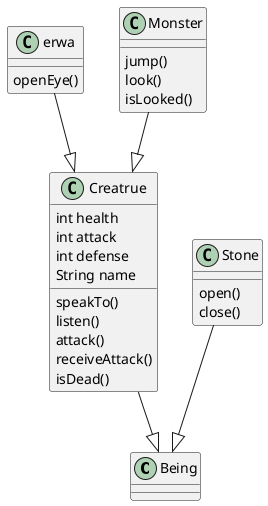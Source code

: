 @startuml
class Being
class Creatrue{
    int health
    int attack
    int defense
    String name
    speakTo()
    listen()
    attack()
    receiveAttack()
    isDead()
}

class erwa{
    openEye()
}

class Monster{
    jump()
    look()
    isLooked()
}

class Stone{
    open()
    close()
}

Creatrue --|> Being
Stone --|> Being

erwa  --|> Creatrue

Monster --|> Creatrue
@enduml